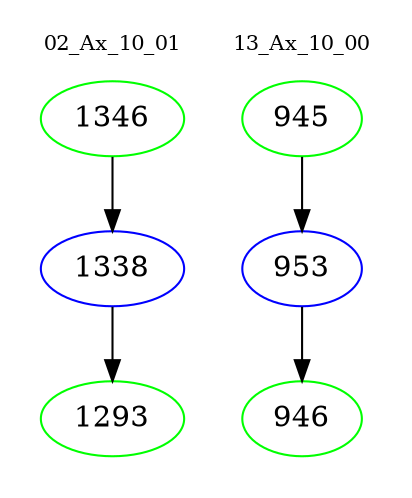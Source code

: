 digraph{
subgraph cluster_0 {
color = white
label = "02_Ax_10_01";
fontsize=10;
T0_1346 [label="1346", color="green"]
T0_1346 -> T0_1338 [color="black"]
T0_1338 [label="1338", color="blue"]
T0_1338 -> T0_1293 [color="black"]
T0_1293 [label="1293", color="green"]
}
subgraph cluster_1 {
color = white
label = "13_Ax_10_00";
fontsize=10;
T1_945 [label="945", color="green"]
T1_945 -> T1_953 [color="black"]
T1_953 [label="953", color="blue"]
T1_953 -> T1_946 [color="black"]
T1_946 [label="946", color="green"]
}
}
